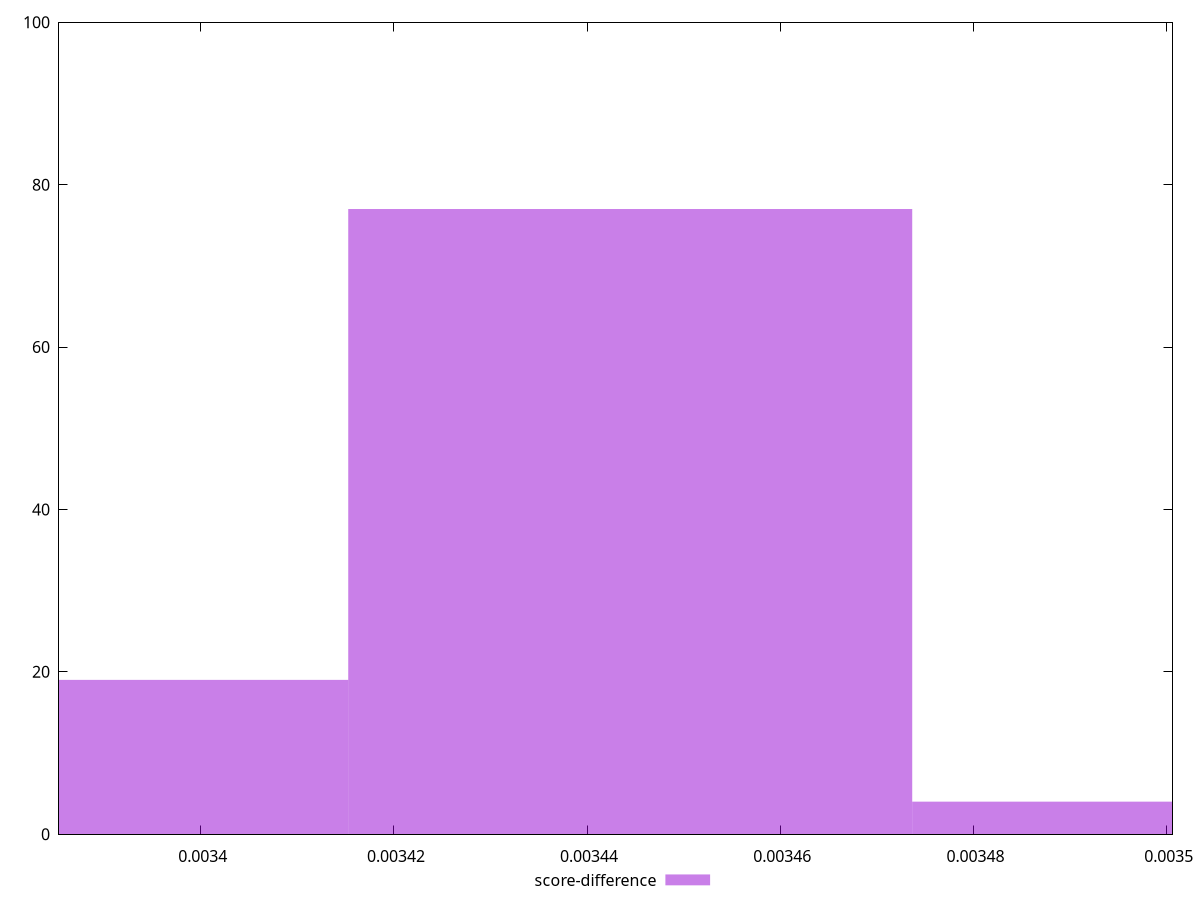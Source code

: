 reset

$scoreDifference <<EOF
0.003444463516376955 77
0.003386082778811244 19
0.003502844253942666 4
EOF

set key outside below
set boxwidth 0.0000583807375657111
set xrange [0.0033853328708661756:0.0035005956525970827]
set yrange [0:100]
set trange [0:100]
set style fill transparent solid 0.5 noborder
set terminal svg size 640, 490 enhanced background rgb 'white'
set output "report_00008_2021-01-22T20:58:29.167/uses-long-cache-ttl/samples/pages+cached+noadtech/score-difference/histogram.svg"

plot $scoreDifference title "score-difference" with boxes

reset
